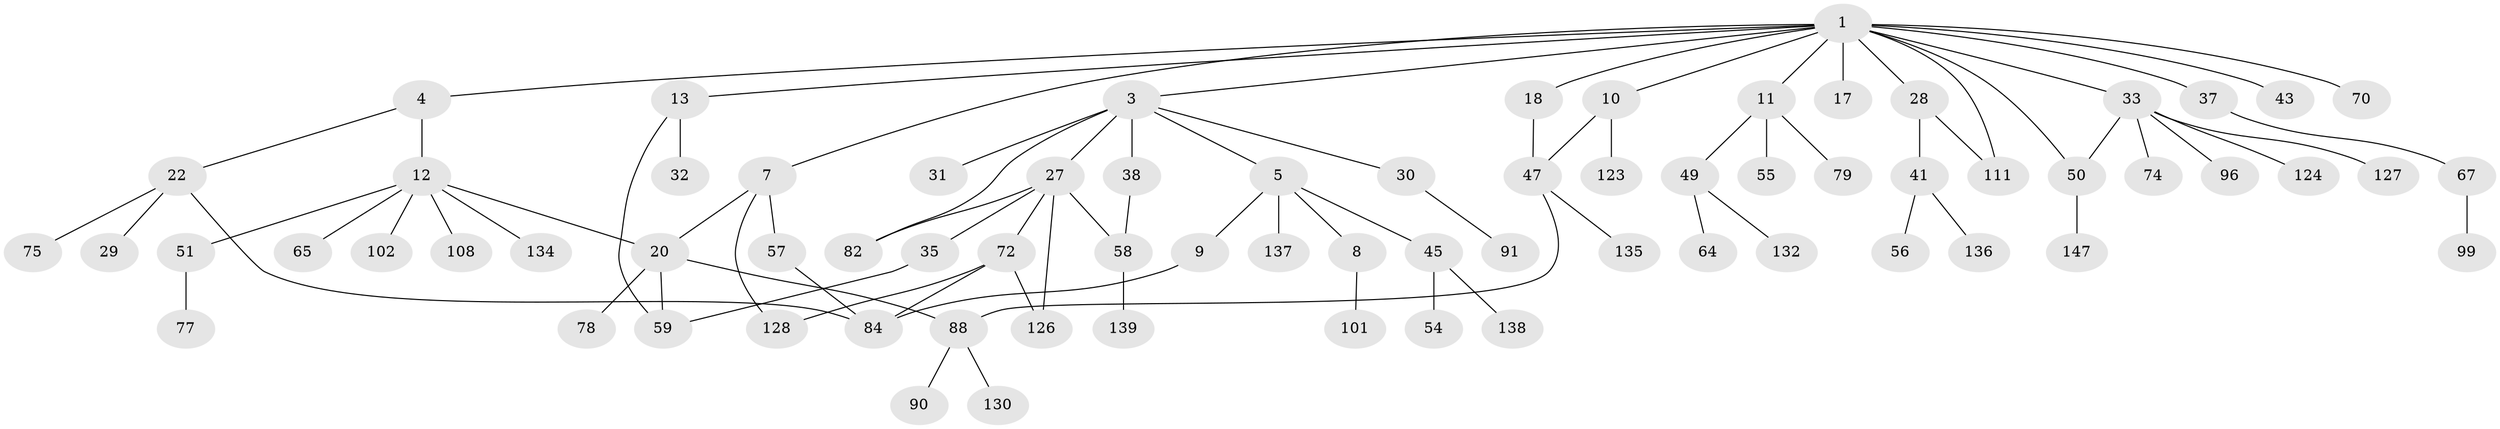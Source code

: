 // original degree distribution, {5: 0.027210884353741496, 4: 0.10884353741496598, 7: 0.006802721088435374, 3: 0.1836734693877551, 10: 0.006802721088435374, 2: 0.272108843537415, 1: 0.3945578231292517}
// Generated by graph-tools (version 1.1) at 2025/13/03/09/25 04:13:28]
// undirected, 73 vertices, 86 edges
graph export_dot {
graph [start="1"]
  node [color=gray90,style=filled];
  1 [super="+2+6"];
  3;
  4;
  5 [super="+110"];
  7 [super="+73"];
  8 [super="+24"];
  9 [super="+16"];
  10;
  11 [super="+23"];
  12 [super="+26+14+61"];
  13;
  17 [super="+25+21"];
  18 [super="+40"];
  20 [super="+63+76"];
  22 [super="+140+87"];
  27 [super="+71"];
  28 [super="+142+146"];
  29 [super="+83"];
  30 [super="+53"];
  31;
  32;
  33 [super="+34"];
  35 [super="+104"];
  37 [super="+92+118"];
  38;
  41 [super="+98+42"];
  43;
  45;
  47 [super="+80+60"];
  49 [super="+89"];
  50 [super="+116"];
  51;
  54 [super="+103"];
  55;
  56;
  57;
  58 [super="+81"];
  59;
  64;
  65 [super="+121"];
  67;
  70;
  72 [super="+112"];
  74;
  75;
  77;
  78;
  79 [super="+95+97+129"];
  82 [super="+117"];
  84 [super="+94+105"];
  88 [super="+114+144"];
  90 [super="+115"];
  91;
  96;
  99;
  101;
  102 [super="+107"];
  108;
  111;
  123 [super="+143"];
  124 [super="+131"];
  126;
  127;
  128 [super="+133"];
  130;
  132;
  134;
  135;
  136;
  137;
  138;
  139;
  147;
  1 -- 4;
  1 -- 10;
  1 -- 13;
  1 -- 3;
  1 -- 11;
  1 -- 111;
  1 -- 33;
  1 -- 37;
  1 -- 70;
  1 -- 7;
  1 -- 43;
  1 -- 17;
  1 -- 18;
  1 -- 50;
  1 -- 28;
  3 -- 5;
  3 -- 27;
  3 -- 30;
  3 -- 31;
  3 -- 38;
  3 -- 82;
  4 -- 12;
  4 -- 22;
  5 -- 8;
  5 -- 9;
  5 -- 45;
  5 -- 137;
  7 -- 57;
  7 -- 20;
  7 -- 128;
  8 -- 101;
  9 -- 84;
  10 -- 123;
  10 -- 47;
  11 -- 49;
  11 -- 55;
  11 -- 79;
  12 -- 65;
  12 -- 51;
  12 -- 134;
  12 -- 102;
  12 -- 108;
  12 -- 20;
  13 -- 32;
  13 -- 59;
  18 -- 47;
  20 -- 78;
  20 -- 59;
  20 -- 88;
  22 -- 29;
  22 -- 75;
  22 -- 84;
  27 -- 35;
  27 -- 72;
  27 -- 126;
  27 -- 82;
  27 -- 58;
  28 -- 41;
  28 -- 111;
  30 -- 91;
  33 -- 50;
  33 -- 96;
  33 -- 74;
  33 -- 124;
  33 -- 127;
  35 -- 59;
  37 -- 67;
  38 -- 58;
  41 -- 56;
  41 -- 136;
  45 -- 54;
  45 -- 138;
  47 -- 88;
  47 -- 135;
  49 -- 64;
  49 -- 132;
  50 -- 147;
  51 -- 77;
  57 -- 84;
  58 -- 139;
  67 -- 99;
  72 -- 84;
  72 -- 126;
  72 -- 128;
  88 -- 90;
  88 -- 130;
}
